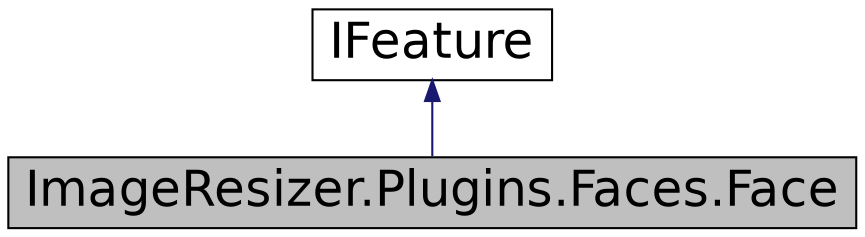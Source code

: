 digraph "ImageResizer.Plugins.Faces.Face"
{
  edge [fontname="Helvetica",fontsize="24",labelfontname="Helvetica",labelfontsize="24"];
  node [fontname="Helvetica",fontsize="24",shape=record];
  Node1 [label="ImageResizer.Plugins.Faces.Face",height=0.2,width=0.4,color="black", fillcolor="grey75", style="filled" fontcolor="black"];
  Node2 -> Node1 [dir="back",color="midnightblue",fontsize="24",style="solid",fontname="Helvetica"];
  Node2 [label="IFeature",height=0.2,width=0.4,color="black", fillcolor="white", style="filled",URL="$interface_image_resizer_1_1_plugins_1_1_faces_1_1_i_feature.html",tooltip="Represents a detected feature, such as a face, eye, or eye pair "];
}
